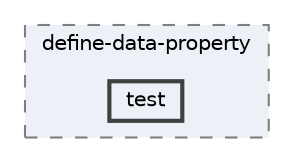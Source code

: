digraph "test"
{
 // INTERACTIVE_SVG=YES
 // LATEX_PDF_SIZE
  bgcolor="transparent";
  edge [fontname=Helvetica,fontsize=10,labelfontname=Helvetica,labelfontsize=10];
  node [fontname=Helvetica,fontsize=10,shape=box,height=0.2,width=0.4];
  compound=true
  subgraph clusterdir_49039495cf6bb8ba44f5c85e3d86893e {
    graph [ bgcolor="#edf0f7", pencolor="grey50", label="define-data-property", fontname=Helvetica,fontsize=10 style="filled,dashed", URL="dir_49039495cf6bb8ba44f5c85e3d86893e.html",tooltip=""]
  dir_414b4a7a9d668189f0834d1ed0dcdcb6 [label="test", fillcolor="#edf0f7", color="grey25", style="filled,bold", URL="dir_414b4a7a9d668189f0834d1ed0dcdcb6.html",tooltip=""];
  }
}
